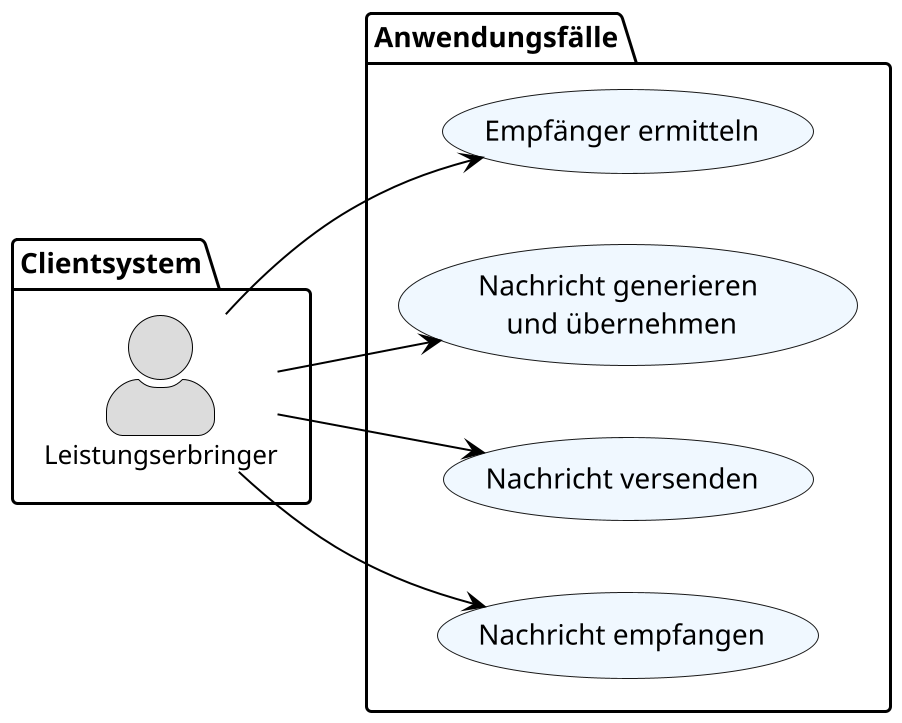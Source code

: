 @startuml
/'
# KIM 1.5.x
# Primaersystemleitfaden
# Use Case Diagram
# Anwendungsfaelle
'/


skinparam actorStyle awesome
left to right direction
scale 6/3

skinparam sequence {
ArrowColor black
ArrowFontSize 17
ActorBorderColor black
LifeLineBorderColor black
LifeLineBackgroundColor Gainsboro

ParticipantBorderColor Motivation
ParticipantBackgroundColor Motivation
ParticipantFontName Impact
ParticipantFontSize 20
ParticipantFontColor black
ParticipantBorderColor Black
ParticipantBackgroundColor MOTIVATION

ActorBackgroundColor Gainsboro
ActorFontColor black
ActorFontSize 13
ActorFontName Aapex
}

package Clientsystem {
  actor "Leistungserbringer" as le
}

package Anwendungsfälle {
  usecase "Empfänger ermitteln" as UC1 #AliceBlue
  usecase "Nachricht generieren \nund übernehmen" as UC2 #AliceBlue
  usecase "Nachricht versenden" as UC3 #AliceBlue
  usecase "Nachricht empfangen" as UC4 #AliceBlue
}

le --> UC1
le --> UC2
le --> UC3
le --> UC4

@enduml